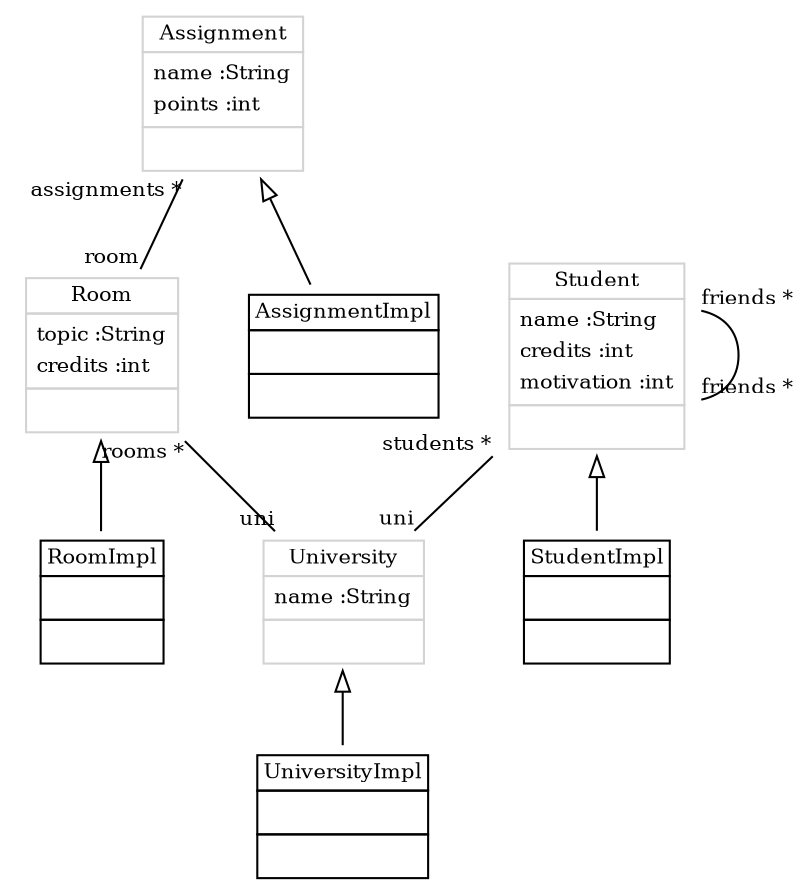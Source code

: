 
 digraph ClassDiagram {
    node [shape = none, fontsize = 10]; 
    edge [fontsize = 10];
    
    
    _University [label=<<table color='lightgrey' border='0' cellborder='1' cellspacing='0'> <tr> <td HREF="../emfsrc/org/sdmlib/examples/emfstudyright/EMFStudyRightModel/University.java">University</td> </tr> <tr><td><table border='0' cellborder='0' cellspacing='0'> <tr><td align='left'>name :String</td></tr>  </table></td></tr> <tr><td><table border='0' cellborder='0' cellspacing='0'> <tr><td> </td></tr> </table></td></tr> </table>>];
    _UniversityImpl [label=<<table border='0' cellborder='1' cellspacing='0'> <tr> <td HREF="../emfsrc/org/sdmlib/examples/emfstudyright/EMFStudyRightModel/impl/UniversityImpl.java">UniversityImpl</td> </tr> <tr><td><table border='0' cellborder='0' cellspacing='0'> <tr><td> </td></tr> </table></td></tr> <tr><td><table border='0' cellborder='0' cellspacing='0'> <tr><td> </td></tr> </table></td></tr> </table>>];
    _Room [label=<<table color='lightgrey' border='0' cellborder='1' cellspacing='0'> <tr> <td HREF="../emfsrc/org/sdmlib/examples/emfstudyright/EMFStudyRightModel/Room.java">Room</td> </tr> <tr><td><table border='0' cellborder='0' cellspacing='0'> <tr><td align='left'>topic :String</td></tr> <tr><td align='left'>credits :int</td></tr>  </table></td></tr> <tr><td><table border='0' cellborder='0' cellspacing='0'> <tr><td> </td></tr> </table></td></tr> </table>>];
    _RoomImpl [label=<<table border='0' cellborder='1' cellspacing='0'> <tr> <td HREF="../emfsrc/org/sdmlib/examples/emfstudyright/EMFStudyRightModel/impl/RoomImpl.java">RoomImpl</td> </tr> <tr><td><table border='0' cellborder='0' cellspacing='0'> <tr><td> </td></tr> </table></td></tr> <tr><td><table border='0' cellborder='0' cellspacing='0'> <tr><td> </td></tr> </table></td></tr> </table>>];
    _Assignment [label=<<table color='lightgrey' border='0' cellborder='1' cellspacing='0'> <tr> <td HREF="../emfsrc/org/sdmlib/examples/emfstudyright/EMFStudyRightModel/Assignment.java">Assignment</td> </tr> <tr><td><table border='0' cellborder='0' cellspacing='0'> <tr><td align='left'>name :String</td></tr> <tr><td align='left'>points :int</td></tr>  </table></td></tr> <tr><td><table border='0' cellborder='0' cellspacing='0'> <tr><td> </td></tr> </table></td></tr> </table>>];
    _AssignmentImpl [label=<<table border='0' cellborder='1' cellspacing='0'> <tr> <td HREF="../emfsrc/org/sdmlib/examples/emfstudyright/EMFStudyRightModel/impl/AssignmentImpl.java">AssignmentImpl</td> </tr> <tr><td><table border='0' cellborder='0' cellspacing='0'> <tr><td> </td></tr> </table></td></tr> <tr><td><table border='0' cellborder='0' cellspacing='0'> <tr><td> </td></tr> </table></td></tr> </table>>];
    _Student [label=<<table color='lightgrey' border='0' cellborder='1' cellspacing='0'> <tr> <td HREF="../emfsrc/org/sdmlib/examples/emfstudyright/EMFStudyRightModel/Student.java">Student</td> </tr> <tr><td><table border='0' cellborder='0' cellspacing='0'> <tr><td align='left'>name :String</td></tr> <tr><td align='left'>credits :int</td></tr> <tr><td align='left'>motivation :int</td></tr>  </table></td></tr> <tr><td><table border='0' cellborder='0' cellspacing='0'> <tr><td> </td></tr> </table></td></tr> </table>>];
    _StudentImpl [label=<<table border='0' cellborder='1' cellspacing='0'> <tr> <td HREF="../emfsrc/org/sdmlib/examples/emfstudyright/EMFStudyRightModel/impl/StudentImpl.java">StudentImpl</td> </tr> <tr><td><table border='0' cellborder='0' cellspacing='0'> <tr><td> </td></tr> </table></td></tr> <tr><td><table border='0' cellborder='0' cellspacing='0'> <tr><td> </td></tr> </table></td></tr> </table>>];
    
    
    
    _University ->  _UniversityImpl [dir = "back" arrowtail = "empty"];
    _Room ->  _RoomImpl [dir = "back" arrowtail = "empty"];
    _Assignment ->  _AssignmentImpl [dir = "back" arrowtail = "empty"];
    _Student ->  _StudentImpl [dir = "back" arrowtail = "empty"];
    _Room -> _University [headlabel = "uni" taillabel = "rooms *" arrowhead = "none" ];
    _Student -> _University [headlabel = "uni" taillabel = "students *" arrowhead = "none" ];
    _Assignment -> _Room [headlabel = "room" taillabel = "assignments *" arrowhead = "none" ];
    _Student -> _Student [headlabel = "friends *" taillabel = "friends *" arrowhead = "none" ];
}
